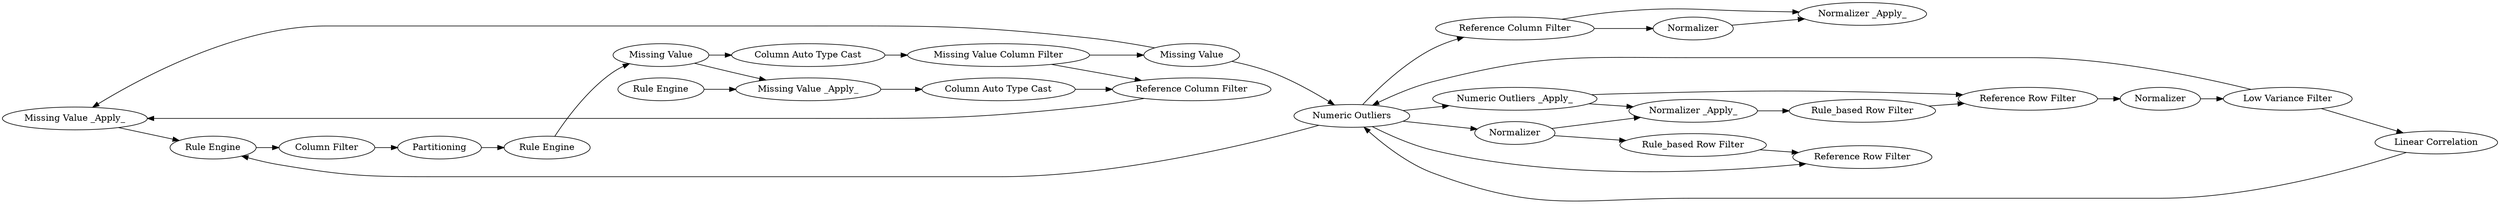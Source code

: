 digraph {
	73 -> 23
	66 -> 85
	84 -> 53
	784 -> 786
	82 -> 66
	23 -> 26
	780 -> 786
	63 -> 64
	53 -> 76
	66 -> 780
	55 -> 56
	53 -> 66
	66 -> 785
	77 -> 78
	78 -> 80
	81 -> 72
	81 -> 82
	85 -> 56
	780 -> 778
	76 -> 66
	72 -> 73
	66 -> 774
	786 -> 84
	774 -> 778
	26 -> 24
	24 -> 77
	778 -> 784
	85 -> 55
	83 -> 72
	66 -> 23
	78 -> 64
	82 -> 73
	80 -> 81
	775 -> 785
	774 -> 775
	64 -> 83
	784 [label="Rule_based Row Filter"]
	55 [label=Normalizer]
	774 [label=Normalizer]
	26 [label="Column Filter"]
	78 [label="Missing Value"]
	24 [label=Partitioning]
	64 [label="Missing Value _Apply_"]
	84 [label=Normalizer]
	778 [label="Normalizer _Apply_"]
	56 [label="Normalizer _Apply_"]
	775 [label="Rule_based Row Filter"]
	85 [label="Reference Column Filter"]
	785 [label="Reference Row Filter"]
	53 [label="Low Variance Filter"]
	72 [label="Reference Column Filter"]
	23 [label="Rule Engine"]
	63 [label="Rule Engine"]
	77 [label="Rule Engine"]
	76 [label="Linear Correlation"]
	83 [label="Column Auto Type Cast"]
	81 [label="Missing Value Column Filter"]
	66 [label="Numeric Outliers"]
	82 [label="Missing Value"]
	80 [label="Column Auto Type Cast"]
	73 [label="Missing Value _Apply_"]
	786 [label="Reference Row Filter"]
	780 [label="Numeric Outliers _Apply_"]
	rankdir=LR
}
